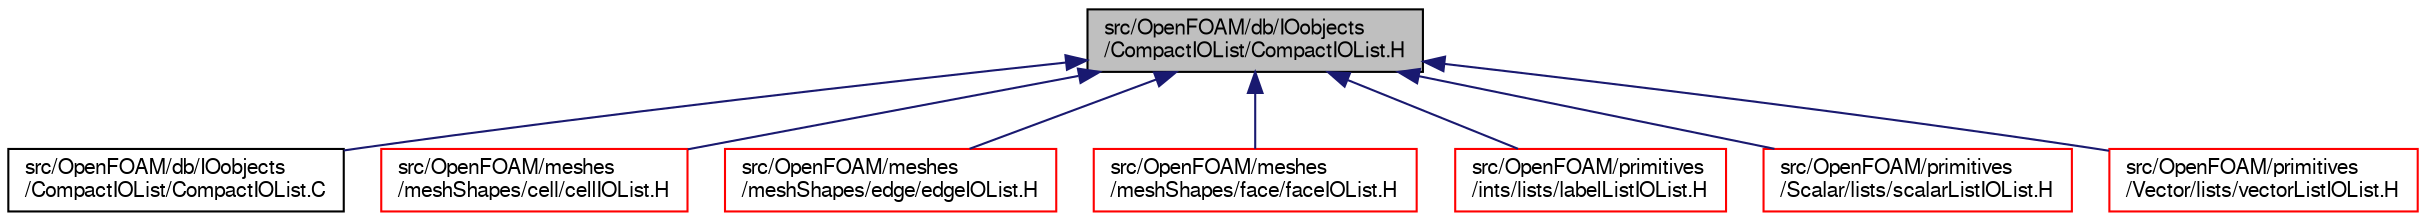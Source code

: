 digraph "src/OpenFOAM/db/IOobjects/CompactIOList/CompactIOList.H"
{
  bgcolor="transparent";
  edge [fontname="FreeSans",fontsize="10",labelfontname="FreeSans",labelfontsize="10"];
  node [fontname="FreeSans",fontsize="10",shape=record];
  Node69 [label="src/OpenFOAM/db/IOobjects\l/CompactIOList/CompactIOList.H",height=0.2,width=0.4,color="black", fillcolor="grey75", style="filled", fontcolor="black"];
  Node69 -> Node70 [dir="back",color="midnightblue",fontsize="10",style="solid",fontname="FreeSans"];
  Node70 [label="src/OpenFOAM/db/IOobjects\l/CompactIOList/CompactIOList.C",height=0.2,width=0.4,color="black",URL="$a09014.html"];
  Node69 -> Node71 [dir="back",color="midnightblue",fontsize="10",style="solid",fontname="FreeSans"];
  Node71 [label="src/OpenFOAM/meshes\l/meshShapes/cell/cellIOList.H",height=0.2,width=0.4,color="red",URL="$a11189.html"];
  Node69 -> Node75 [dir="back",color="midnightblue",fontsize="10",style="solid",fontname="FreeSans"];
  Node75 [label="src/OpenFOAM/meshes\l/meshShapes/edge/edgeIOList.H",height=0.2,width=0.4,color="red",URL="$a11309.html"];
  Node69 -> Node77 [dir="back",color="midnightblue",fontsize="10",style="solid",fontname="FreeSans"];
  Node77 [label="src/OpenFOAM/meshes\l/meshShapes/face/faceIOList.H",height=0.2,width=0.4,color="red",URL="$a11339.html"];
  Node69 -> Node2618 [dir="back",color="midnightblue",fontsize="10",style="solid",fontname="FreeSans"];
  Node2618 [label="src/OpenFOAM/primitives\l/ints/lists/labelListIOList.H",height=0.2,width=0.4,color="red",URL="$a12386.html"];
  Node69 -> Node2620 [dir="back",color="midnightblue",fontsize="10",style="solid",fontname="FreeSans"];
  Node2620 [label="src/OpenFOAM/primitives\l/Scalar/lists/scalarListIOList.H",height=0.2,width=0.4,color="red",URL="$a12527.html"];
  Node69 -> Node2622 [dir="back",color="midnightblue",fontsize="10",style="solid",fontname="FreeSans"];
  Node2622 [label="src/OpenFOAM/primitives\l/Vector/lists/vectorListIOList.H",height=0.2,width=0.4,color="red",URL="$a12830.html"];
}
